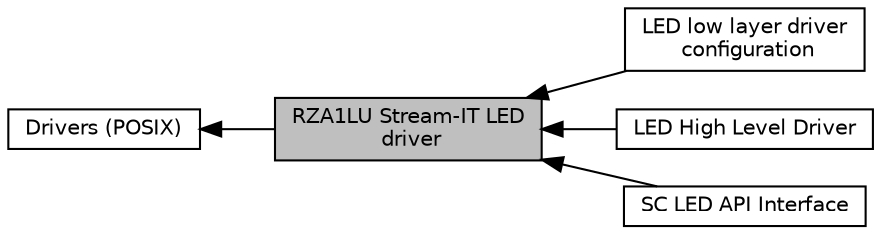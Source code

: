 digraph "RZA1LU Stream-IT LED driver"
{
  edge [fontname="Helvetica",fontsize="10",labelfontname="Helvetica",labelfontsize="10"];
  node [fontname="Helvetica",fontsize="10",shape=box];
  rankdir=LR;
  Node5 [label="LED low layer driver\l configuration",height=0.2,width=0.4,color="black", fillcolor="white", style="filled",URL="$d4/d33/group__RZA1LU__Stream__IT__LED__LLD__API.html",tooltip="This interface allows control of the LED interface on the RZA1LU Stream-IT Board."];
  Node4 [label="LED High Level Driver",height=0.2,width=0.4,color="black", fillcolor="white", style="filled",URL="$db/d64/group__LED__HLD__API.html",tooltip="This interface allows control of an LED interface of up to 16 LEDs."];
  Node1 [label="RZA1LU Stream-IT LED\l driver",height=0.2,width=0.4,color="black", fillcolor="grey75", style="filled", fontcolor="black",tooltip="This interface provides access to the LED on the RZA1LU Stream-IT board See LED High Level Driver for..."];
  Node3 [label="SC LED API Interface",height=0.2,width=0.4,color="black", fillcolor="white", style="filled",URL="$da/def/group__LED__SC__IF.html",tooltip="Interface between Smart Configurator and the LED module."];
  Node2 [label="Drivers (POSIX)",height=0.2,width=0.4,color="black", fillcolor="white", style="filled",URL="$d3/d50/group__R__SW__PKG__93__POSIX__Drivers.html",tooltip="POSIX interface drivers."];
  Node2->Node1 [shape=plaintext, dir="back", style="solid"];
  Node1->Node3 [shape=plaintext, dir="back", style="solid"];
  Node1->Node4 [shape=plaintext, dir="back", style="solid"];
  Node1->Node5 [shape=plaintext, dir="back", style="solid"];
}
